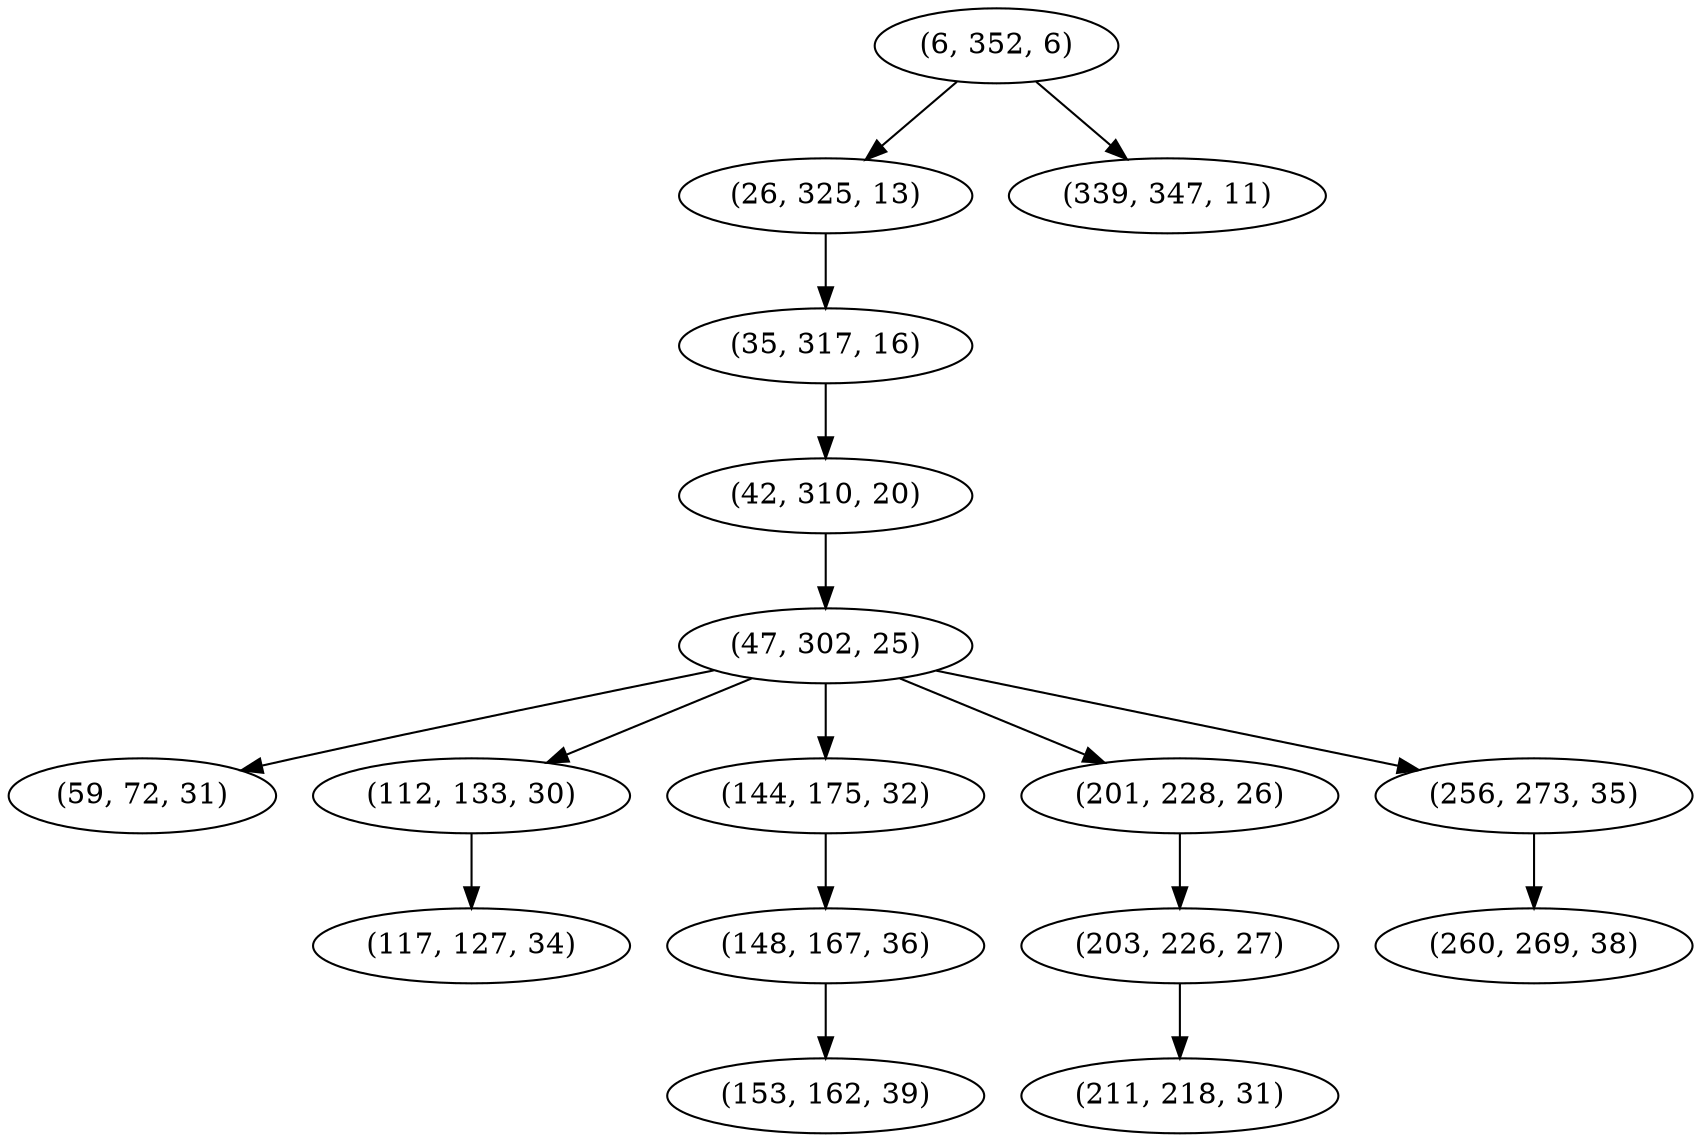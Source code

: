 digraph tree {
    "(6, 352, 6)";
    "(26, 325, 13)";
    "(35, 317, 16)";
    "(42, 310, 20)";
    "(47, 302, 25)";
    "(59, 72, 31)";
    "(112, 133, 30)";
    "(117, 127, 34)";
    "(144, 175, 32)";
    "(148, 167, 36)";
    "(153, 162, 39)";
    "(201, 228, 26)";
    "(203, 226, 27)";
    "(211, 218, 31)";
    "(256, 273, 35)";
    "(260, 269, 38)";
    "(339, 347, 11)";
    "(6, 352, 6)" -> "(26, 325, 13)";
    "(6, 352, 6)" -> "(339, 347, 11)";
    "(26, 325, 13)" -> "(35, 317, 16)";
    "(35, 317, 16)" -> "(42, 310, 20)";
    "(42, 310, 20)" -> "(47, 302, 25)";
    "(47, 302, 25)" -> "(59, 72, 31)";
    "(47, 302, 25)" -> "(112, 133, 30)";
    "(47, 302, 25)" -> "(144, 175, 32)";
    "(47, 302, 25)" -> "(201, 228, 26)";
    "(47, 302, 25)" -> "(256, 273, 35)";
    "(112, 133, 30)" -> "(117, 127, 34)";
    "(144, 175, 32)" -> "(148, 167, 36)";
    "(148, 167, 36)" -> "(153, 162, 39)";
    "(201, 228, 26)" -> "(203, 226, 27)";
    "(203, 226, 27)" -> "(211, 218, 31)";
    "(256, 273, 35)" -> "(260, 269, 38)";
}
